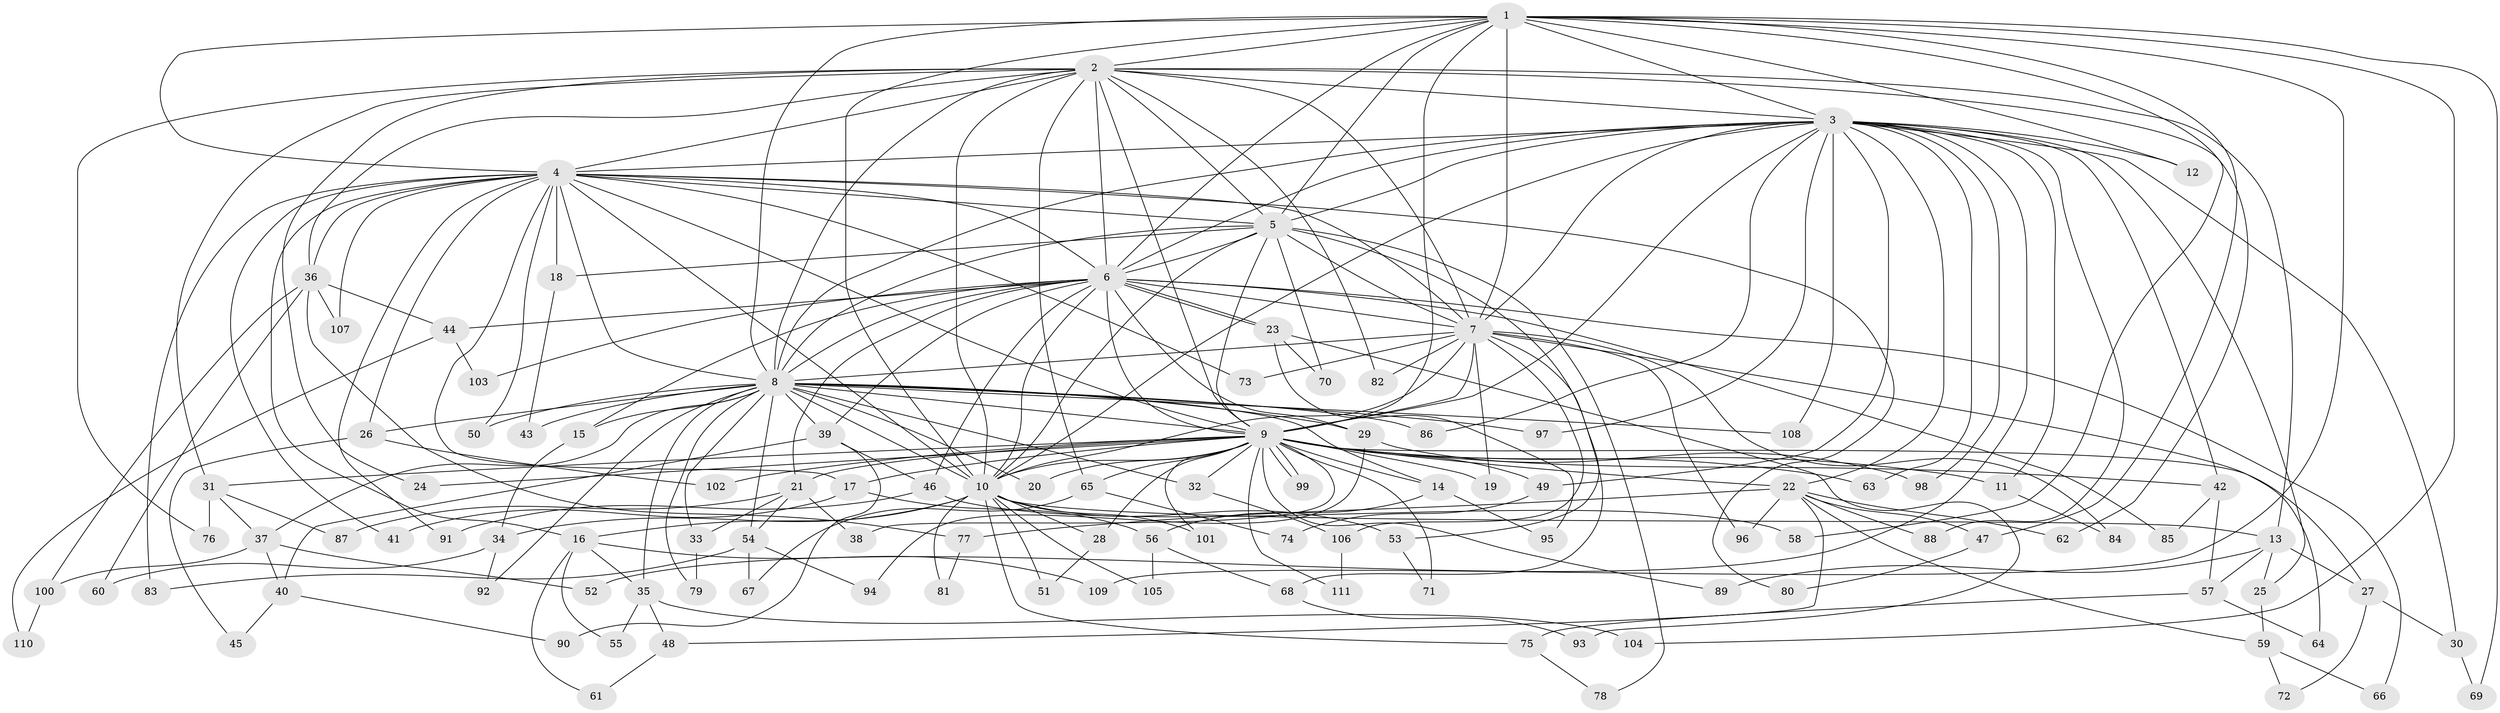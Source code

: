 // coarse degree distribution, {9: 0.05555555555555555, 14: 0.08333333333333333, 18: 0.027777777777777776, 16: 0.027777777777777776, 3: 0.2222222222222222, 7: 0.1111111111111111, 4: 0.16666666666666666, 2: 0.16666666666666666, 10: 0.027777777777777776, 5: 0.1111111111111111}
// Generated by graph-tools (version 1.1) at 2025/49/03/04/25 22:49:27]
// undirected, 111 vertices, 247 edges
graph export_dot {
  node [color=gray90,style=filled];
  1;
  2;
  3;
  4;
  5;
  6;
  7;
  8;
  9;
  10;
  11;
  12;
  13;
  14;
  15;
  16;
  17;
  18;
  19;
  20;
  21;
  22;
  23;
  24;
  25;
  26;
  27;
  28;
  29;
  30;
  31;
  32;
  33;
  34;
  35;
  36;
  37;
  38;
  39;
  40;
  41;
  42;
  43;
  44;
  45;
  46;
  47;
  48;
  49;
  50;
  51;
  52;
  53;
  54;
  55;
  56;
  57;
  58;
  59;
  60;
  61;
  62;
  63;
  64;
  65;
  66;
  67;
  68;
  69;
  70;
  71;
  72;
  73;
  74;
  75;
  76;
  77;
  78;
  79;
  80;
  81;
  82;
  83;
  84;
  85;
  86;
  87;
  88;
  89;
  90;
  91;
  92;
  93;
  94;
  95;
  96;
  97;
  98;
  99;
  100;
  101;
  102;
  103;
  104;
  105;
  106;
  107;
  108;
  109;
  110;
  111;
  1 -- 2;
  1 -- 3;
  1 -- 4;
  1 -- 5;
  1 -- 6;
  1 -- 7;
  1 -- 8;
  1 -- 9;
  1 -- 10;
  1 -- 12;
  1 -- 47;
  1 -- 58;
  1 -- 69;
  1 -- 104;
  1 -- 109;
  2 -- 3;
  2 -- 4;
  2 -- 5;
  2 -- 6;
  2 -- 7;
  2 -- 8;
  2 -- 9;
  2 -- 10;
  2 -- 13;
  2 -- 24;
  2 -- 31;
  2 -- 36;
  2 -- 62;
  2 -- 65;
  2 -- 76;
  2 -- 82;
  3 -- 4;
  3 -- 5;
  3 -- 6;
  3 -- 7;
  3 -- 8;
  3 -- 9;
  3 -- 10;
  3 -- 11;
  3 -- 12;
  3 -- 22;
  3 -- 25;
  3 -- 30;
  3 -- 42;
  3 -- 49;
  3 -- 52;
  3 -- 63;
  3 -- 86;
  3 -- 88;
  3 -- 97;
  3 -- 98;
  3 -- 108;
  4 -- 5;
  4 -- 6;
  4 -- 7;
  4 -- 8;
  4 -- 9;
  4 -- 10;
  4 -- 16;
  4 -- 17;
  4 -- 18;
  4 -- 26;
  4 -- 36;
  4 -- 41;
  4 -- 50;
  4 -- 73;
  4 -- 80;
  4 -- 83;
  4 -- 91;
  4 -- 107;
  5 -- 6;
  5 -- 7;
  5 -- 8;
  5 -- 9;
  5 -- 10;
  5 -- 18;
  5 -- 53;
  5 -- 70;
  5 -- 78;
  6 -- 7;
  6 -- 8;
  6 -- 9;
  6 -- 10;
  6 -- 15;
  6 -- 21;
  6 -- 23;
  6 -- 23;
  6 -- 29;
  6 -- 39;
  6 -- 44;
  6 -- 46;
  6 -- 66;
  6 -- 85;
  6 -- 103;
  7 -- 8;
  7 -- 9;
  7 -- 10;
  7 -- 19;
  7 -- 64;
  7 -- 68;
  7 -- 73;
  7 -- 82;
  7 -- 84;
  7 -- 96;
  7 -- 106;
  8 -- 9;
  8 -- 10;
  8 -- 14;
  8 -- 15;
  8 -- 20;
  8 -- 26;
  8 -- 29;
  8 -- 32;
  8 -- 33;
  8 -- 35;
  8 -- 37;
  8 -- 39;
  8 -- 43;
  8 -- 50;
  8 -- 54;
  8 -- 79;
  8 -- 86;
  8 -- 92;
  8 -- 97;
  8 -- 108;
  9 -- 10;
  9 -- 11;
  9 -- 14;
  9 -- 17;
  9 -- 19;
  9 -- 20;
  9 -- 21;
  9 -- 22;
  9 -- 24;
  9 -- 27;
  9 -- 28;
  9 -- 31;
  9 -- 32;
  9 -- 38;
  9 -- 42;
  9 -- 49;
  9 -- 63;
  9 -- 65;
  9 -- 71;
  9 -- 89;
  9 -- 99;
  9 -- 99;
  9 -- 101;
  9 -- 102;
  9 -- 111;
  10 -- 13;
  10 -- 16;
  10 -- 28;
  10 -- 34;
  10 -- 51;
  10 -- 53;
  10 -- 75;
  10 -- 81;
  10 -- 101;
  10 -- 105;
  11 -- 84;
  13 -- 25;
  13 -- 27;
  13 -- 57;
  13 -- 89;
  14 -- 56;
  14 -- 95;
  15 -- 34;
  16 -- 35;
  16 -- 55;
  16 -- 61;
  16 -- 109;
  17 -- 41;
  17 -- 56;
  18 -- 43;
  21 -- 33;
  21 -- 38;
  21 -- 54;
  21 -- 87;
  22 -- 47;
  22 -- 48;
  22 -- 59;
  22 -- 62;
  22 -- 77;
  22 -- 88;
  22 -- 96;
  23 -- 70;
  23 -- 93;
  23 -- 95;
  25 -- 59;
  26 -- 45;
  26 -- 102;
  27 -- 30;
  27 -- 72;
  28 -- 51;
  29 -- 94;
  29 -- 98;
  30 -- 69;
  31 -- 37;
  31 -- 76;
  31 -- 87;
  32 -- 106;
  33 -- 79;
  34 -- 60;
  34 -- 92;
  35 -- 48;
  35 -- 55;
  35 -- 104;
  36 -- 44;
  36 -- 60;
  36 -- 77;
  36 -- 100;
  36 -- 107;
  37 -- 40;
  37 -- 52;
  37 -- 100;
  39 -- 40;
  39 -- 46;
  39 -- 90;
  40 -- 45;
  40 -- 90;
  42 -- 57;
  42 -- 85;
  44 -- 103;
  44 -- 110;
  46 -- 58;
  46 -- 91;
  47 -- 80;
  48 -- 61;
  49 -- 74;
  53 -- 71;
  54 -- 67;
  54 -- 83;
  54 -- 94;
  56 -- 68;
  56 -- 105;
  57 -- 64;
  57 -- 75;
  59 -- 66;
  59 -- 72;
  65 -- 67;
  65 -- 74;
  68 -- 93;
  75 -- 78;
  77 -- 81;
  100 -- 110;
  106 -- 111;
}
